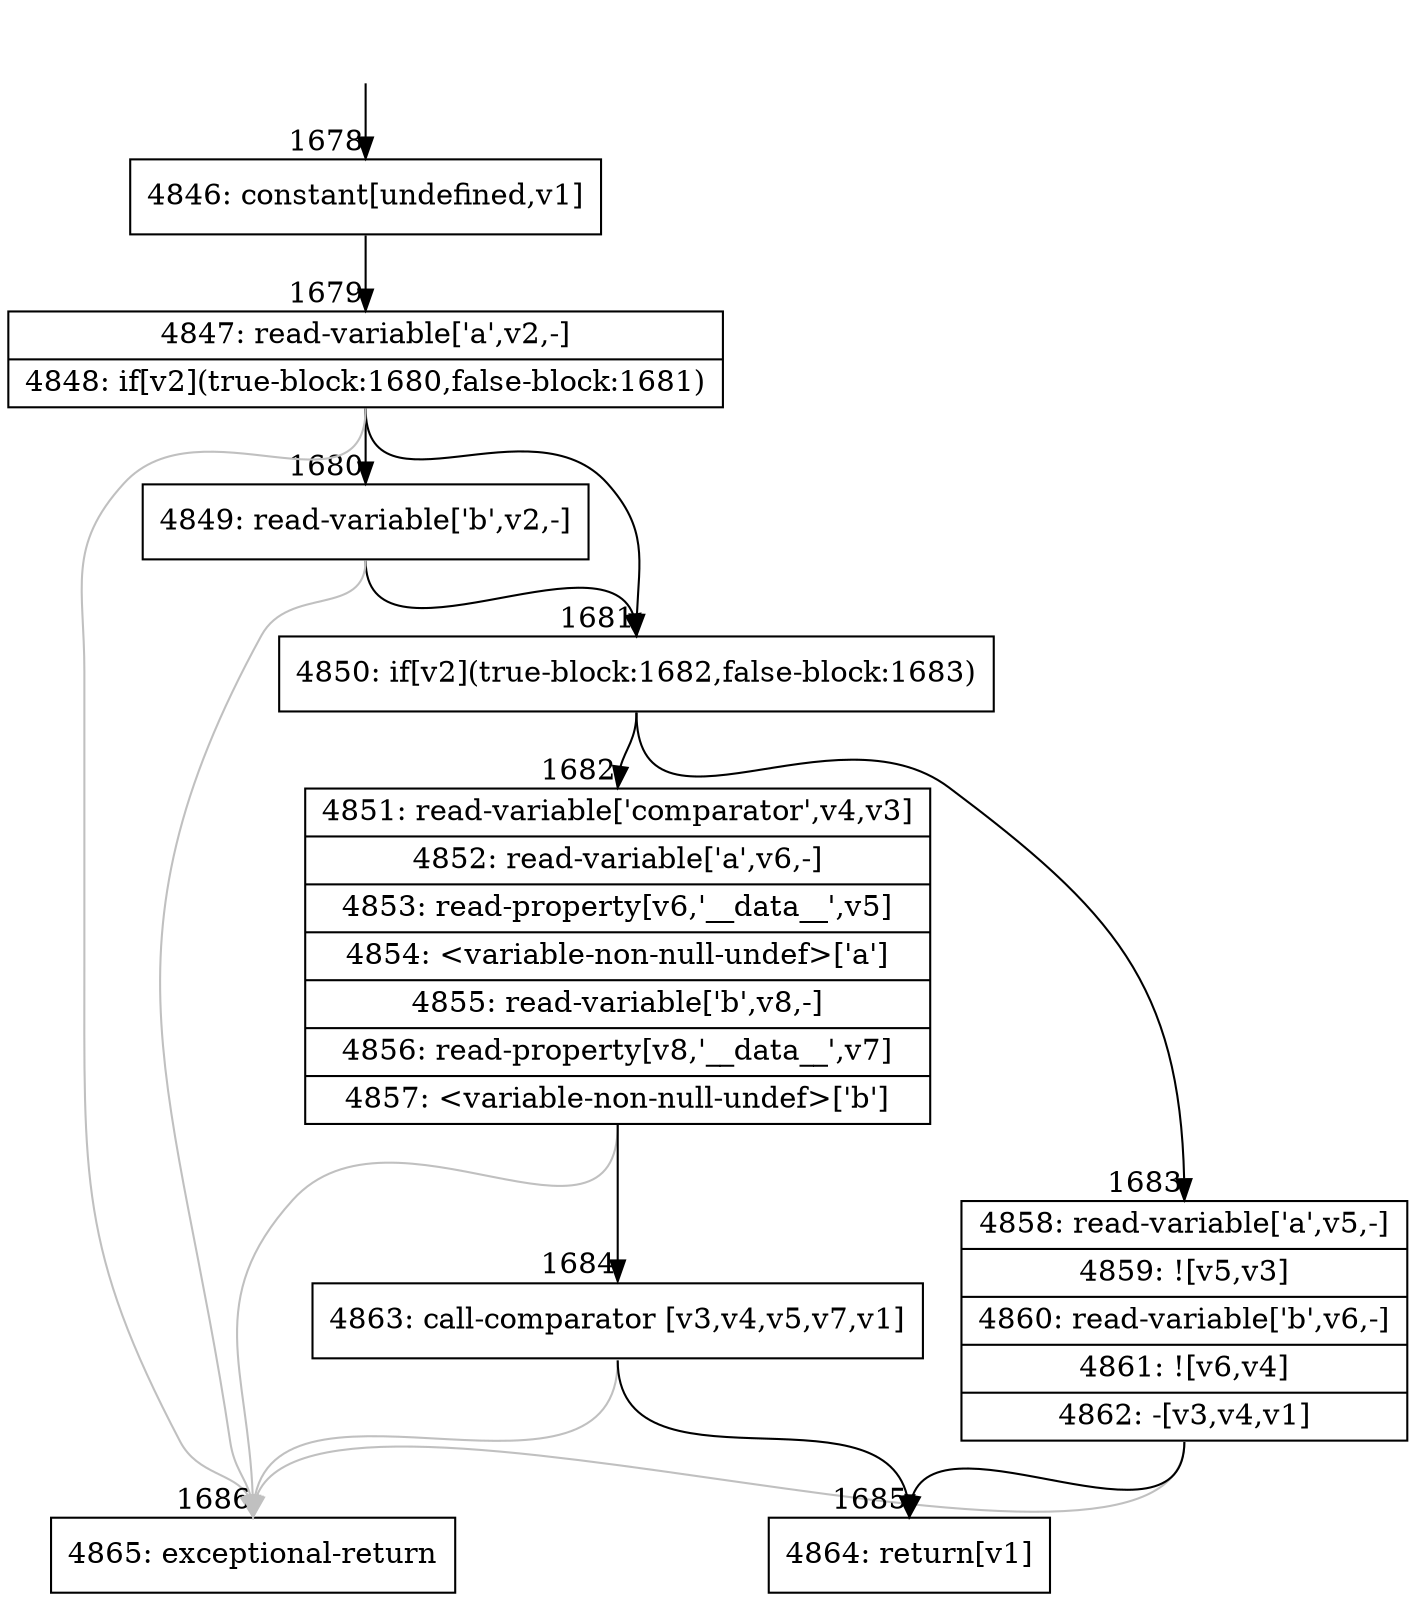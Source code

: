 digraph {
rankdir="TD"
BB_entry163[shape=none,label=""];
BB_entry163 -> BB1678 [tailport=s, headport=n, headlabel="    1678"]
BB1678 [shape=record label="{4846: constant[undefined,v1]}" ] 
BB1678 -> BB1679 [tailport=s, headport=n, headlabel="      1679"]
BB1679 [shape=record label="{4847: read-variable['a',v2,-]|4848: if[v2](true-block:1680,false-block:1681)}" ] 
BB1679 -> BB1681 [tailport=s, headport=n, headlabel="      1681"]
BB1679 -> BB1680 [tailport=s, headport=n, headlabel="      1680"]
BB1679 -> BB1686 [tailport=s, headport=n, color=gray, headlabel="      1686"]
BB1680 [shape=record label="{4849: read-variable['b',v2,-]}" ] 
BB1680 -> BB1681 [tailport=s, headport=n]
BB1680 -> BB1686 [tailport=s, headport=n, color=gray]
BB1681 [shape=record label="{4850: if[v2](true-block:1682,false-block:1683)}" ] 
BB1681 -> BB1682 [tailport=s, headport=n, headlabel="      1682"]
BB1681 -> BB1683 [tailport=s, headport=n, headlabel="      1683"]
BB1682 [shape=record label="{4851: read-variable['comparator',v4,v3]|4852: read-variable['a',v6,-]|4853: read-property[v6,'__data__',v5]|4854: \<variable-non-null-undef\>['a']|4855: read-variable['b',v8,-]|4856: read-property[v8,'__data__',v7]|4857: \<variable-non-null-undef\>['b']}" ] 
BB1682 -> BB1684 [tailport=s, headport=n, headlabel="      1684"]
BB1682 -> BB1686 [tailport=s, headport=n, color=gray]
BB1683 [shape=record label="{4858: read-variable['a',v5,-]|4859: ![v5,v3]|4860: read-variable['b',v6,-]|4861: ![v6,v4]|4862: -[v3,v4,v1]}" ] 
BB1683 -> BB1685 [tailport=s, headport=n, headlabel="      1685"]
BB1683 -> BB1686 [tailport=s, headport=n, color=gray]
BB1684 [shape=record label="{4863: call-comparator [v3,v4,v5,v7,v1]}" ] 
BB1684 -> BB1685 [tailport=s, headport=n]
BB1684 -> BB1686 [tailport=s, headport=n, color=gray]
BB1685 [shape=record label="{4864: return[v1]}" ] 
BB1686 [shape=record label="{4865: exceptional-return}" ] 
//#$~ 957
}
